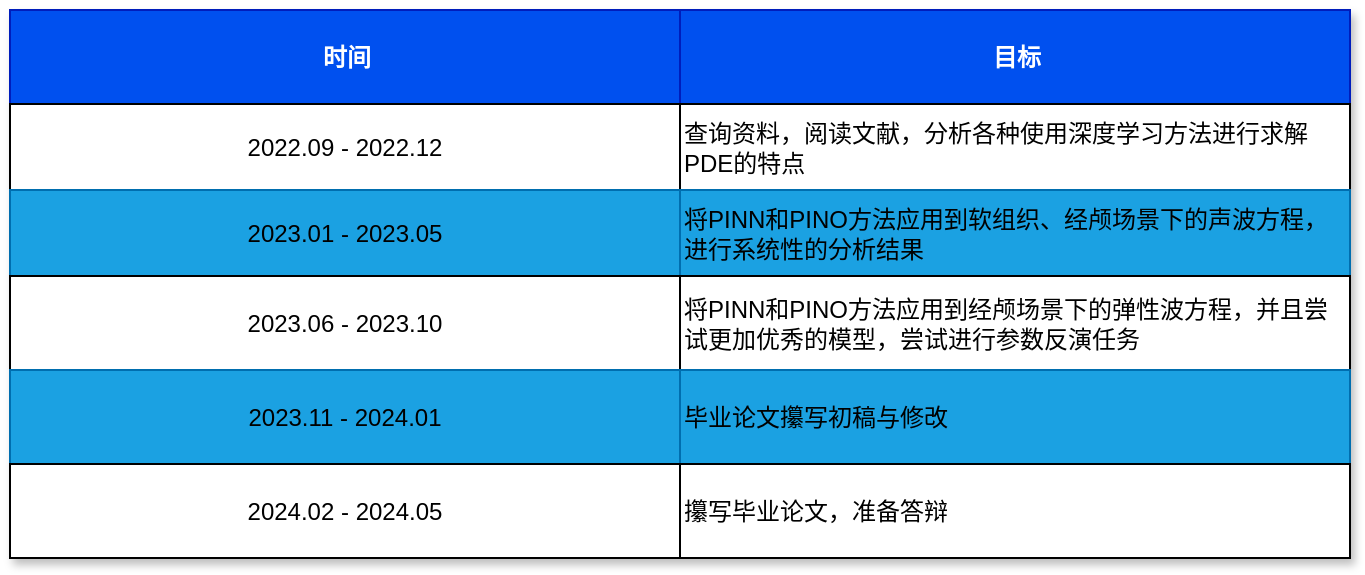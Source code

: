 <mxfile version="20.7.4" type="github">
  <diagram id="8xKTFgsz9ASv7NmFFCGb" name="第 1 页">
    <mxGraphModel dx="1018" dy="524" grid="1" gridSize="10" guides="1" tooltips="1" connect="1" arrows="1" fold="1" page="1" pageScale="1" pageWidth="827" pageHeight="1169" math="0" shadow="0">
      <root>
        <mxCell id="0" />
        <mxCell id="1" parent="0" />
        <mxCell id="IhUSkI2p2Cw3HW6k8Wog-1" value="Assets" style="childLayout=tableLayout;recursiveResize=0;shadow=1;fontColor=#000000;" parent="1" vertex="1">
          <mxGeometry x="210" y="180" width="670" height="274" as="geometry" />
        </mxCell>
        <mxCell id="IhUSkI2p2Cw3HW6k8Wog-2" style="shape=tableRow;horizontal=0;startSize=0;swimlaneHead=0;swimlaneBody=0;top=0;left=0;bottom=0;right=0;dropTarget=0;collapsible=0;recursiveResize=0;expand=0;fontStyle=0;strokeColor=#001DBC;fillColor=#0050ef;fontColor=#ffffff;" parent="IhUSkI2p2Cw3HW6k8Wog-1" vertex="1">
          <mxGeometry width="670" height="47" as="geometry" />
        </mxCell>
        <mxCell id="IhUSkI2p2Cw3HW6k8Wog-3" value="时间" style="connectable=0;recursiveResize=0;strokeColor=#001DBC;fillColor=#0050ef;align=center;fontStyle=1;fontColor=#ffffff;html=1;" parent="IhUSkI2p2Cw3HW6k8Wog-2" vertex="1">
          <mxGeometry width="335" height="47" as="geometry">
            <mxRectangle width="335" height="47" as="alternateBounds" />
          </mxGeometry>
        </mxCell>
        <mxCell id="IhUSkI2p2Cw3HW6k8Wog-4" value="目标" style="connectable=0;recursiveResize=0;strokeColor=#001DBC;fillColor=#0050ef;align=center;fontStyle=1;fontColor=#ffffff;html=1;" parent="IhUSkI2p2Cw3HW6k8Wog-2" vertex="1">
          <mxGeometry x="335" width="335" height="47" as="geometry">
            <mxRectangle width="335" height="47" as="alternateBounds" />
          </mxGeometry>
        </mxCell>
        <mxCell id="IhUSkI2p2Cw3HW6k8Wog-6" value="" style="shape=tableRow;horizontal=0;startSize=0;swimlaneHead=0;swimlaneBody=0;top=0;left=0;bottom=0;right=0;dropTarget=0;collapsible=0;recursiveResize=0;expand=0;fontStyle=0;strokeColor=inherit;fillColor=#ffffff;align=left;" parent="IhUSkI2p2Cw3HW6k8Wog-1" vertex="1">
          <mxGeometry y="47" width="670" height="43" as="geometry" />
        </mxCell>
        <mxCell id="IhUSkI2p2Cw3HW6k8Wog-7" value="2022.09 - 2022.12" style="connectable=0;recursiveResize=0;strokeColor=inherit;fillColor=inherit;align=center;whiteSpace=wrap;html=1;" parent="IhUSkI2p2Cw3HW6k8Wog-6" vertex="1">
          <mxGeometry width="335" height="43" as="geometry">
            <mxRectangle width="335" height="43" as="alternateBounds" />
          </mxGeometry>
        </mxCell>
        <mxCell id="IhUSkI2p2Cw3HW6k8Wog-8" value="查询资料，阅读文献，分析各种使用深度学习方法进行求解PDE的特点" style="connectable=0;recursiveResize=0;strokeColor=inherit;fillColor=inherit;align=left;whiteSpace=wrap;html=1;" parent="IhUSkI2p2Cw3HW6k8Wog-6" vertex="1">
          <mxGeometry x="335" width="335" height="43" as="geometry">
            <mxRectangle width="335" height="43" as="alternateBounds" />
          </mxGeometry>
        </mxCell>
        <mxCell id="IhUSkI2p2Cw3HW6k8Wog-10" value="" style="shape=tableRow;horizontal=0;startSize=0;swimlaneHead=0;swimlaneBody=0;top=0;left=0;bottom=0;right=0;dropTarget=0;collapsible=0;recursiveResize=0;expand=0;fontStyle=1;strokeColor=#3700CC;fillColor=#6a00ff;fontColor=#ffffff;" parent="IhUSkI2p2Cw3HW6k8Wog-1" vertex="1">
          <mxGeometry y="90" width="670" height="43" as="geometry" />
        </mxCell>
        <mxCell id="IhUSkI2p2Cw3HW6k8Wog-11" value="2023.01 - 2023.05" style="connectable=0;recursiveResize=0;strokeColor=#006EAF;fillColor=#1ba1e2;whiteSpace=wrap;html=1;fontColor=#000000;" parent="IhUSkI2p2Cw3HW6k8Wog-10" vertex="1">
          <mxGeometry width="335" height="43" as="geometry">
            <mxRectangle width="335" height="43" as="alternateBounds" />
          </mxGeometry>
        </mxCell>
        <mxCell id="IhUSkI2p2Cw3HW6k8Wog-12" value="将PINN和PINO方法应用到软组织、经颅场景下的声波方程，进行系统性的分析结果" style="connectable=0;recursiveResize=0;strokeColor=#006EAF;fillColor=#1ba1e2;whiteSpace=wrap;html=1;fontColor=#000000;align=left;" parent="IhUSkI2p2Cw3HW6k8Wog-10" vertex="1">
          <mxGeometry x="335" width="335" height="43" as="geometry">
            <mxRectangle width="335" height="43" as="alternateBounds" />
          </mxGeometry>
        </mxCell>
        <mxCell id="IhUSkI2p2Cw3HW6k8Wog-14" value="" style="shape=tableRow;horizontal=0;startSize=0;swimlaneHead=0;swimlaneBody=0;top=0;left=0;bottom=0;right=0;dropTarget=0;collapsible=0;recursiveResize=0;expand=0;fontStyle=0;strokeColor=inherit;fillColor=#ffffff;" parent="IhUSkI2p2Cw3HW6k8Wog-1" vertex="1">
          <mxGeometry y="133" width="670" height="47" as="geometry" />
        </mxCell>
        <mxCell id="IhUSkI2p2Cw3HW6k8Wog-15" value="2023.06 - 2023.10" style="connectable=0;recursiveResize=0;strokeColor=inherit;fillColor=inherit;fontStyle=0;align=center;whiteSpace=wrap;html=1;" parent="IhUSkI2p2Cw3HW6k8Wog-14" vertex="1">
          <mxGeometry width="335" height="47" as="geometry">
            <mxRectangle width="335" height="47" as="alternateBounds" />
          </mxGeometry>
        </mxCell>
        <mxCell id="IhUSkI2p2Cw3HW6k8Wog-16" value="将PINN和PINO方法应用到经颅场景下的弹性波方程，并且尝试更加优秀的模型，尝试进行参数反演任务" style="connectable=0;recursiveResize=0;strokeColor=inherit;fillColor=inherit;fontStyle=0;align=left;whiteSpace=wrap;html=1;" parent="IhUSkI2p2Cw3HW6k8Wog-14" vertex="1">
          <mxGeometry x="335" width="335" height="47" as="geometry">
            <mxRectangle width="335" height="47" as="alternateBounds" />
          </mxGeometry>
        </mxCell>
        <mxCell id="IhUSkI2p2Cw3HW6k8Wog-35" style="shape=tableRow;horizontal=0;startSize=0;swimlaneHead=0;swimlaneBody=0;top=0;left=0;bottom=0;right=0;dropTarget=0;collapsible=0;recursiveResize=0;expand=0;fontStyle=0;strokeColor=#006EAF;fillColor=#1ba1e2;fontColor=#ffffff;" parent="IhUSkI2p2Cw3HW6k8Wog-1" vertex="1">
          <mxGeometry y="180" width="670" height="47" as="geometry" />
        </mxCell>
        <mxCell id="IhUSkI2p2Cw3HW6k8Wog-36" value="2023.11 - 2024.01" style="connectable=0;recursiveResize=0;fontStyle=0;align=center;whiteSpace=wrap;html=1;fillColor=#1ba1e2;fontColor=#000000;strokeColor=#006EAF;" parent="IhUSkI2p2Cw3HW6k8Wog-35" vertex="1">
          <mxGeometry width="335" height="47" as="geometry">
            <mxRectangle width="335" height="47" as="alternateBounds" />
          </mxGeometry>
        </mxCell>
        <mxCell id="IhUSkI2p2Cw3HW6k8Wog-37" value="毕业论文攥写初稿与修改" style="connectable=0;recursiveResize=0;strokeColor=inherit;fillColor=inherit;fontStyle=0;align=left;whiteSpace=wrap;html=1;" parent="IhUSkI2p2Cw3HW6k8Wog-35" vertex="1">
          <mxGeometry x="335" width="335" height="47" as="geometry">
            <mxRectangle width="335" height="47" as="alternateBounds" />
          </mxGeometry>
        </mxCell>
        <mxCell id="IhUSkI2p2Cw3HW6k8Wog-38" style="shape=tableRow;horizontal=0;startSize=0;swimlaneHead=0;swimlaneBody=0;top=0;left=0;bottom=0;right=0;dropTarget=0;collapsible=0;recursiveResize=0;expand=0;fontStyle=0;strokeColor=#006EAF;fillColor=#1ba1e2;fontColor=#ffffff;" parent="IhUSkI2p2Cw3HW6k8Wog-1" vertex="1">
          <mxGeometry y="227" width="670" height="47" as="geometry" />
        </mxCell>
        <mxCell id="IhUSkI2p2Cw3HW6k8Wog-39" value="2024.02 - 2024.05" style="connectable=0;recursiveResize=0;fontStyle=0;align=center;whiteSpace=wrap;html=1;" parent="IhUSkI2p2Cw3HW6k8Wog-38" vertex="1">
          <mxGeometry width="335" height="47" as="geometry">
            <mxRectangle width="335" height="47" as="alternateBounds" />
          </mxGeometry>
        </mxCell>
        <mxCell id="IhUSkI2p2Cw3HW6k8Wog-40" value="攥写毕业论文，准备答辩" style="connectable=0;recursiveResize=0;fontStyle=0;align=left;whiteSpace=wrap;html=1;" parent="IhUSkI2p2Cw3HW6k8Wog-38" vertex="1">
          <mxGeometry x="335" width="335" height="47" as="geometry">
            <mxRectangle width="335" height="47" as="alternateBounds" />
          </mxGeometry>
        </mxCell>
      </root>
    </mxGraphModel>
  </diagram>
</mxfile>
